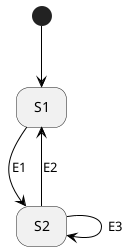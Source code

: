 @startuml
'https://plantuml.com/state-diagram

'hide description area for state without description
hide empty description

state S1
state S2


[*] -[#000000]-> S1
S1 -down[#000000]-> S2 : E1
S2 -down[#000000]-> S1 : E2
S2 -down[#000000]-> S2 : E3

@enduml